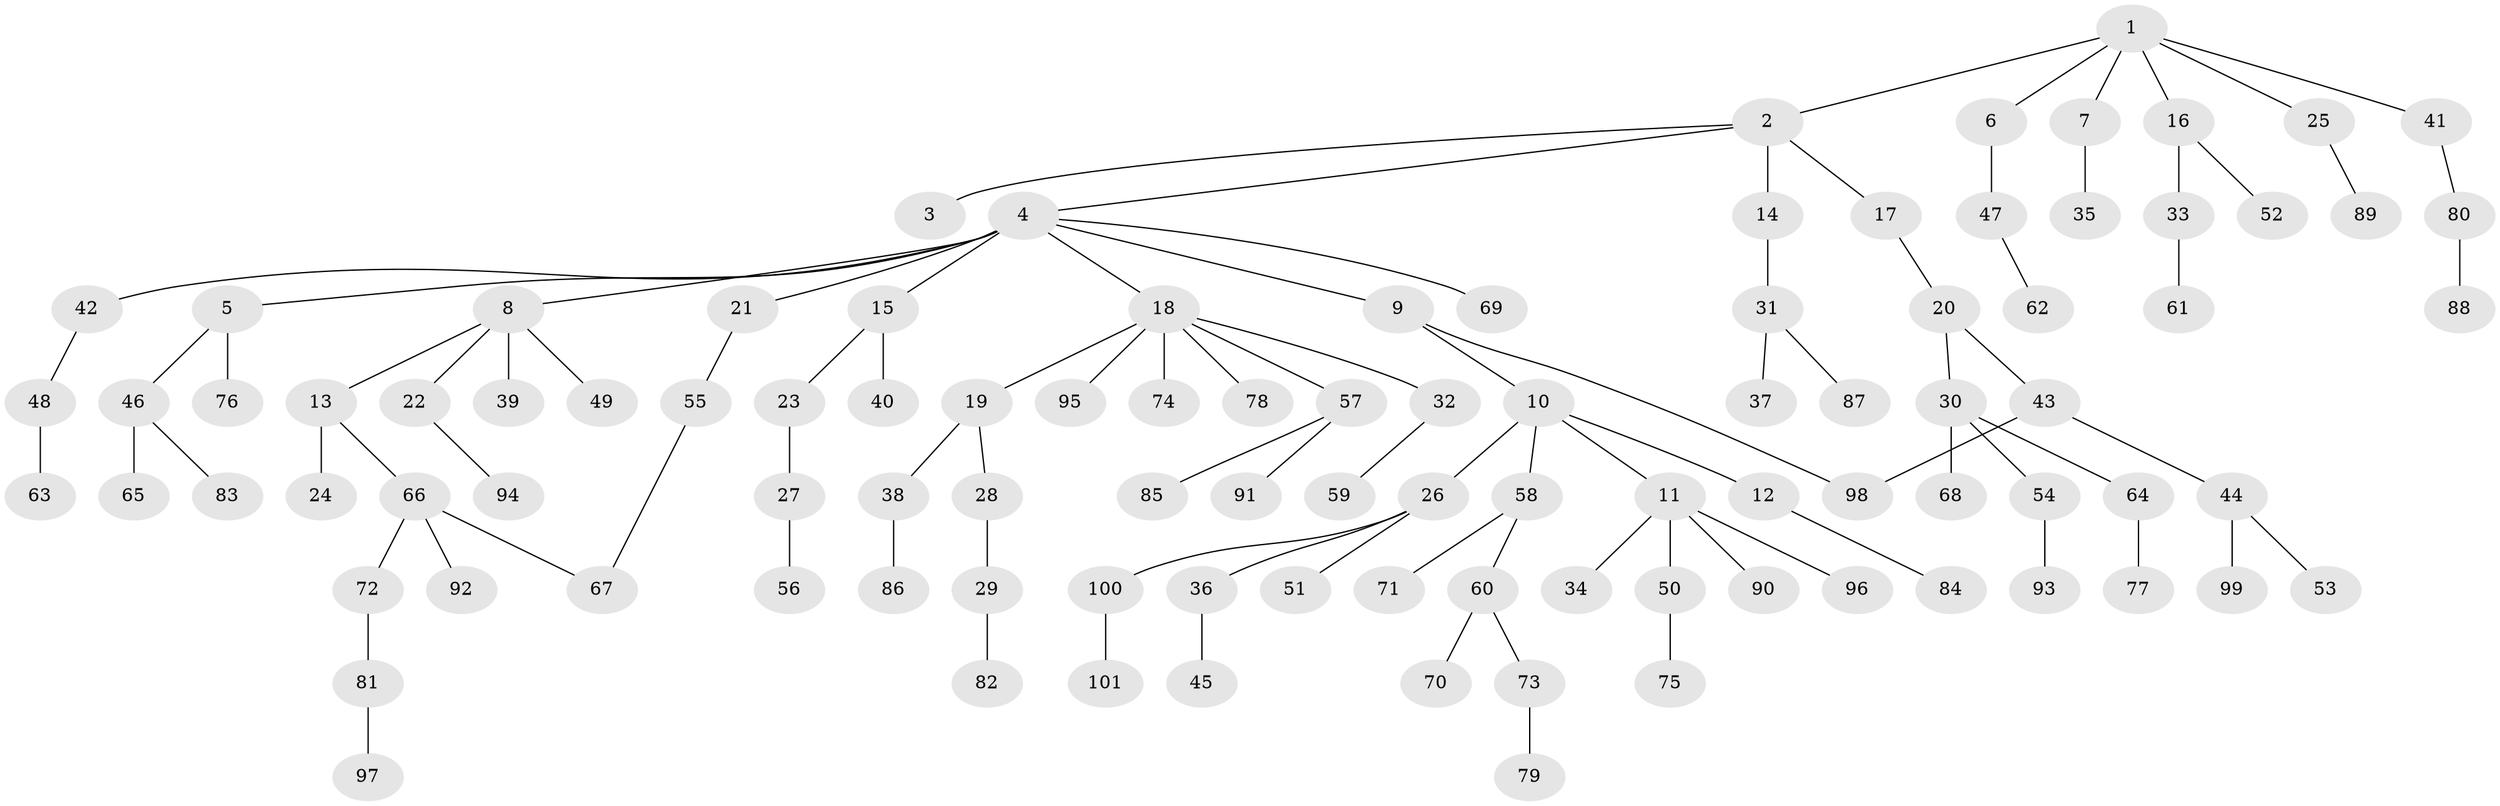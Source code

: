 // coarse degree distribution, {6: 0.03333333333333333, 5: 0.08333333333333333, 1: 0.5833333333333334, 9: 0.016666666666666666, 3: 0.08333333333333333, 2: 0.18333333333333332, 4: 0.016666666666666666}
// Generated by graph-tools (version 1.1) at 2025/17/03/04/25 18:17:04]
// undirected, 101 vertices, 102 edges
graph export_dot {
graph [start="1"]
  node [color=gray90,style=filled];
  1;
  2;
  3;
  4;
  5;
  6;
  7;
  8;
  9;
  10;
  11;
  12;
  13;
  14;
  15;
  16;
  17;
  18;
  19;
  20;
  21;
  22;
  23;
  24;
  25;
  26;
  27;
  28;
  29;
  30;
  31;
  32;
  33;
  34;
  35;
  36;
  37;
  38;
  39;
  40;
  41;
  42;
  43;
  44;
  45;
  46;
  47;
  48;
  49;
  50;
  51;
  52;
  53;
  54;
  55;
  56;
  57;
  58;
  59;
  60;
  61;
  62;
  63;
  64;
  65;
  66;
  67;
  68;
  69;
  70;
  71;
  72;
  73;
  74;
  75;
  76;
  77;
  78;
  79;
  80;
  81;
  82;
  83;
  84;
  85;
  86;
  87;
  88;
  89;
  90;
  91;
  92;
  93;
  94;
  95;
  96;
  97;
  98;
  99;
  100;
  101;
  1 -- 2;
  1 -- 6;
  1 -- 7;
  1 -- 16;
  1 -- 25;
  1 -- 41;
  2 -- 3;
  2 -- 4;
  2 -- 14;
  2 -- 17;
  4 -- 5;
  4 -- 8;
  4 -- 9;
  4 -- 15;
  4 -- 18;
  4 -- 21;
  4 -- 42;
  4 -- 69;
  5 -- 46;
  5 -- 76;
  6 -- 47;
  7 -- 35;
  8 -- 13;
  8 -- 22;
  8 -- 39;
  8 -- 49;
  9 -- 10;
  9 -- 98;
  10 -- 11;
  10 -- 12;
  10 -- 26;
  10 -- 58;
  11 -- 34;
  11 -- 50;
  11 -- 90;
  11 -- 96;
  12 -- 84;
  13 -- 24;
  13 -- 66;
  14 -- 31;
  15 -- 23;
  15 -- 40;
  16 -- 33;
  16 -- 52;
  17 -- 20;
  18 -- 19;
  18 -- 32;
  18 -- 57;
  18 -- 74;
  18 -- 78;
  18 -- 95;
  19 -- 28;
  19 -- 38;
  20 -- 30;
  20 -- 43;
  21 -- 55;
  22 -- 94;
  23 -- 27;
  25 -- 89;
  26 -- 36;
  26 -- 51;
  26 -- 100;
  27 -- 56;
  28 -- 29;
  29 -- 82;
  30 -- 54;
  30 -- 64;
  30 -- 68;
  31 -- 37;
  31 -- 87;
  32 -- 59;
  33 -- 61;
  36 -- 45;
  38 -- 86;
  41 -- 80;
  42 -- 48;
  43 -- 44;
  43 -- 98;
  44 -- 53;
  44 -- 99;
  46 -- 65;
  46 -- 83;
  47 -- 62;
  48 -- 63;
  50 -- 75;
  54 -- 93;
  55 -- 67;
  57 -- 85;
  57 -- 91;
  58 -- 60;
  58 -- 71;
  60 -- 70;
  60 -- 73;
  64 -- 77;
  66 -- 72;
  66 -- 92;
  66 -- 67;
  72 -- 81;
  73 -- 79;
  80 -- 88;
  81 -- 97;
  100 -- 101;
}
